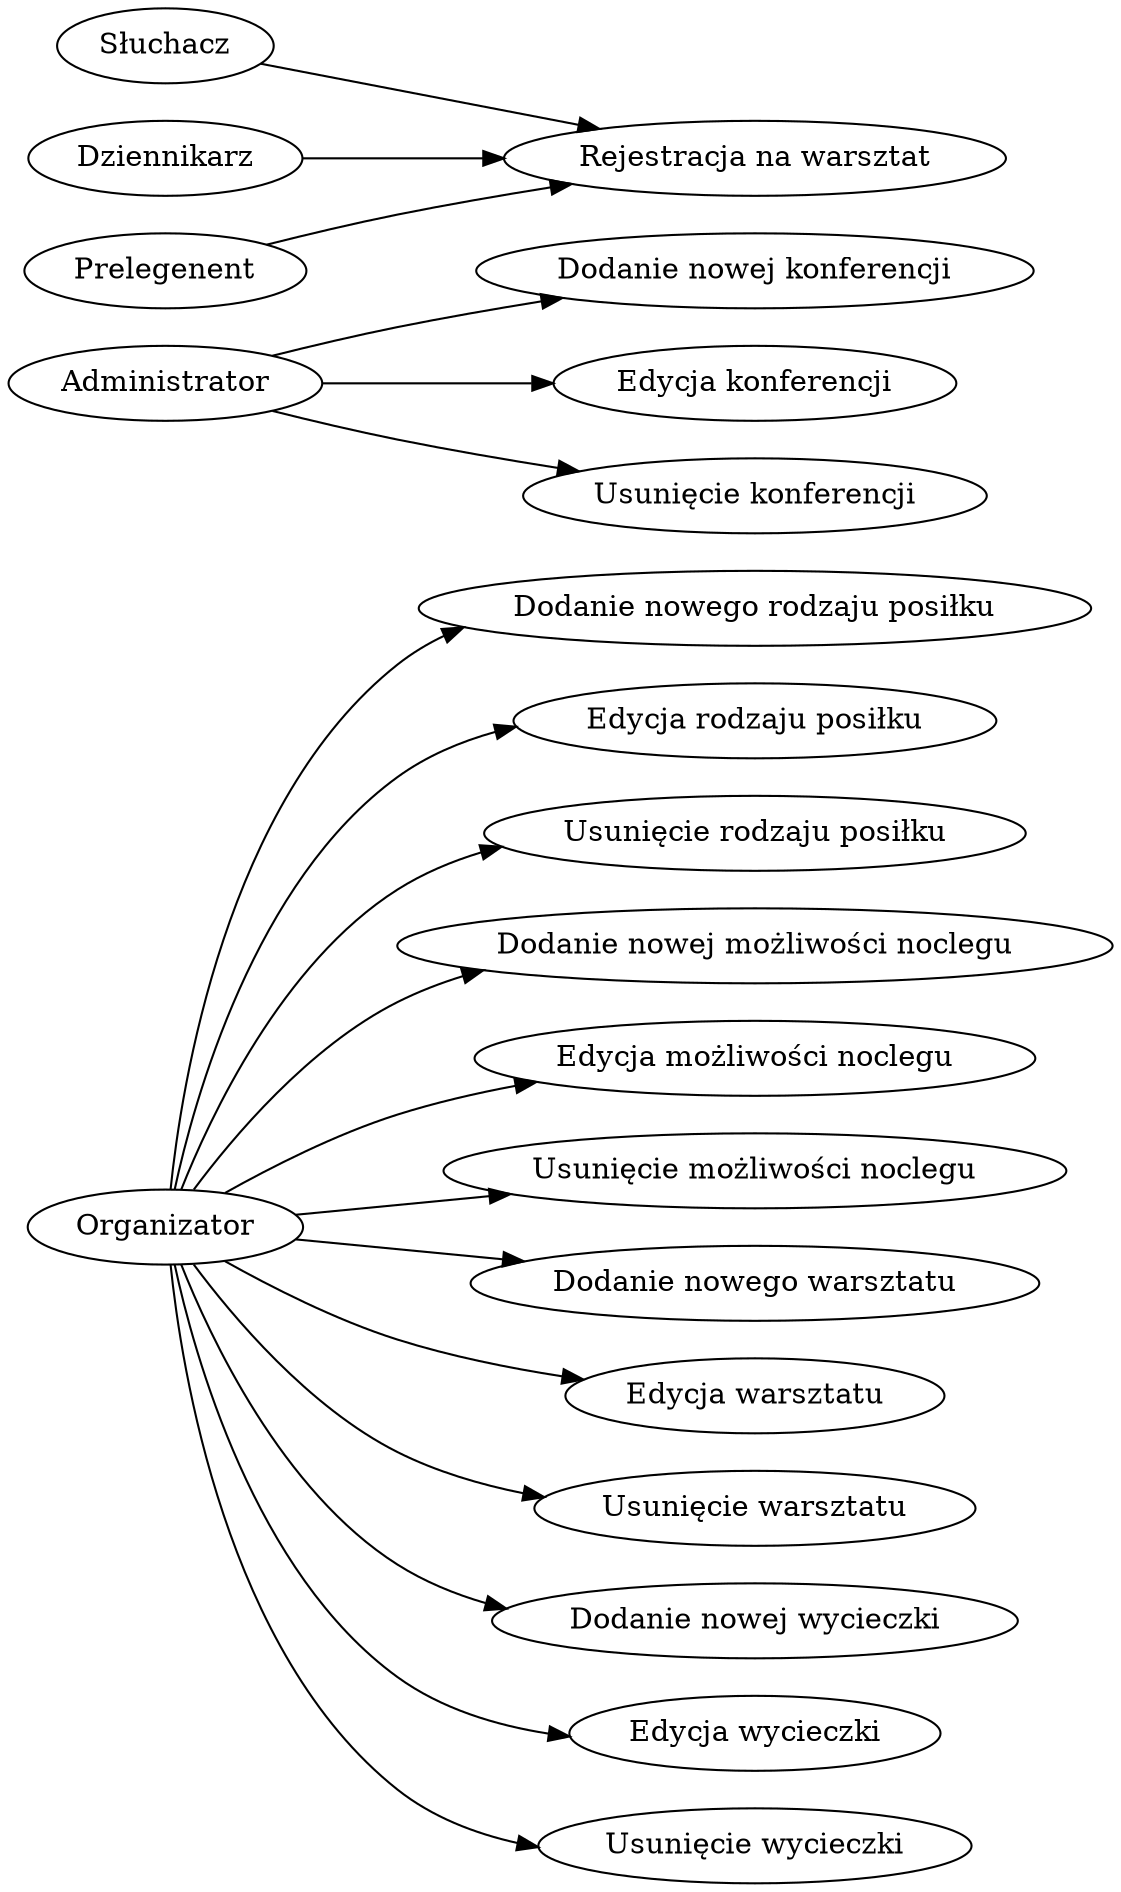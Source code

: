 digraph { rankdir=LR; "Organizator" -> "Dodanie nowego rodzaju posiłku"
"Organizator" -> "Edycja rodzaju posiłku"
"Organizator" -> "Usunięcie rodzaju posiłku"
"Organizator" -> "Dodanie nowej możliwości noclegu"
"Organizator" -> "Edycja możliwości noclegu"
"Organizator" -> "Usunięcie możliwości noclegu"
"Organizator" -> "Dodanie nowego warsztatu"
"Organizator" -> "Edycja warsztatu"
"Organizator" -> "Usunięcie warsztatu"
"Organizator" -> "Dodanie nowej wycieczki"
"Organizator" -> "Edycja wycieczki"
"Organizator" -> "Usunięcie wycieczki"
"Administrator" -> "Dodanie nowej konferencji"
"Administrator" -> "Edycja konferencji"
"Administrator" -> "Usunięcie konferencji"
"Słuchacz" -> "Rejestracja na warsztat"
"Dziennikarz" -> "Rejestracja na warsztat"
"Prelegenent" -> "Rejestracja na warsztat"
 }